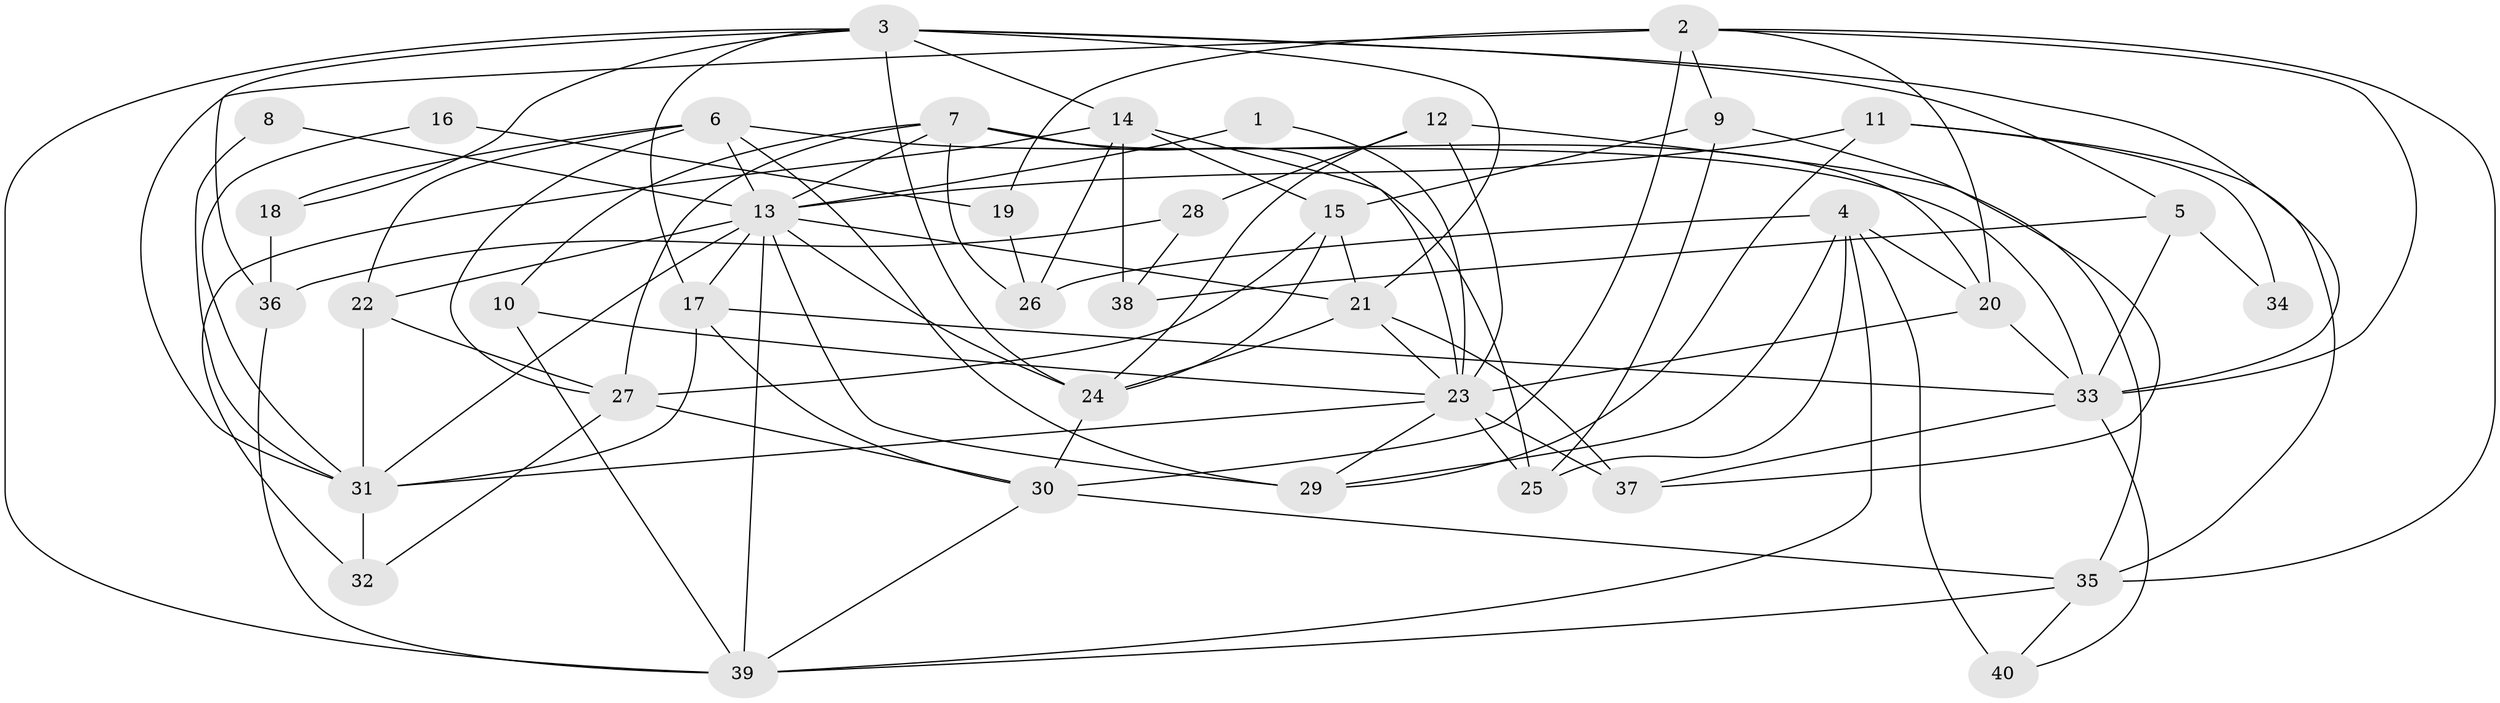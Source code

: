 // original degree distribution, {5: 0.189873417721519, 6: 0.08860759493670886, 3: 0.31645569620253167, 2: 0.13924050632911392, 4: 0.20253164556962025, 7: 0.0379746835443038, 8: 0.012658227848101266, 9: 0.012658227848101266}
// Generated by graph-tools (version 1.1) at 2025/02/03/09/25 03:02:04]
// undirected, 40 vertices, 100 edges
graph export_dot {
graph [start="1"]
  node [color=gray90,style=filled];
  1;
  2;
  3;
  4;
  5;
  6;
  7;
  8;
  9;
  10;
  11;
  12;
  13;
  14;
  15;
  16;
  17;
  18;
  19;
  20;
  21;
  22;
  23;
  24;
  25;
  26;
  27;
  28;
  29;
  30;
  31;
  32;
  33;
  34;
  35;
  36;
  37;
  38;
  39;
  40;
  1 -- 13 [weight=1.0];
  1 -- 23 [weight=1.0];
  2 -- 9 [weight=1.0];
  2 -- 19 [weight=2.0];
  2 -- 20 [weight=1.0];
  2 -- 30 [weight=1.0];
  2 -- 31 [weight=1.0];
  2 -- 33 [weight=1.0];
  2 -- 35 [weight=1.0];
  3 -- 5 [weight=1.0];
  3 -- 14 [weight=1.0];
  3 -- 17 [weight=1.0];
  3 -- 18 [weight=1.0];
  3 -- 21 [weight=1.0];
  3 -- 24 [weight=1.0];
  3 -- 33 [weight=1.0];
  3 -- 36 [weight=1.0];
  3 -- 39 [weight=1.0];
  4 -- 20 [weight=1.0];
  4 -- 25 [weight=1.0];
  4 -- 26 [weight=1.0];
  4 -- 29 [weight=1.0];
  4 -- 39 [weight=1.0];
  4 -- 40 [weight=2.0];
  5 -- 33 [weight=2.0];
  5 -- 34 [weight=1.0];
  5 -- 38 [weight=1.0];
  6 -- 13 [weight=1.0];
  6 -- 18 [weight=1.0];
  6 -- 22 [weight=1.0];
  6 -- 27 [weight=1.0];
  6 -- 29 [weight=1.0];
  6 -- 33 [weight=1.0];
  7 -- 10 [weight=1.0];
  7 -- 13 [weight=2.0];
  7 -- 20 [weight=1.0];
  7 -- 25 [weight=1.0];
  7 -- 26 [weight=1.0];
  7 -- 27 [weight=1.0];
  8 -- 13 [weight=1.0];
  8 -- 31 [weight=1.0];
  9 -- 15 [weight=2.0];
  9 -- 25 [weight=1.0];
  9 -- 37 [weight=1.0];
  10 -- 23 [weight=1.0];
  10 -- 39 [weight=1.0];
  11 -- 13 [weight=1.0];
  11 -- 29 [weight=1.0];
  11 -- 34 [weight=1.0];
  11 -- 35 [weight=1.0];
  12 -- 23 [weight=1.0];
  12 -- 24 [weight=1.0];
  12 -- 28 [weight=1.0];
  12 -- 35 [weight=1.0];
  13 -- 17 [weight=1.0];
  13 -- 21 [weight=1.0];
  13 -- 22 [weight=1.0];
  13 -- 24 [weight=1.0];
  13 -- 29 [weight=2.0];
  13 -- 31 [weight=1.0];
  13 -- 39 [weight=2.0];
  14 -- 15 [weight=1.0];
  14 -- 23 [weight=1.0];
  14 -- 26 [weight=1.0];
  14 -- 32 [weight=1.0];
  14 -- 38 [weight=2.0];
  15 -- 21 [weight=1.0];
  15 -- 24 [weight=1.0];
  15 -- 27 [weight=2.0];
  16 -- 19 [weight=2.0];
  16 -- 31 [weight=1.0];
  17 -- 30 [weight=1.0];
  17 -- 31 [weight=1.0];
  17 -- 33 [weight=1.0];
  18 -- 36 [weight=2.0];
  19 -- 26 [weight=1.0];
  20 -- 23 [weight=1.0];
  20 -- 33 [weight=1.0];
  21 -- 23 [weight=1.0];
  21 -- 24 [weight=1.0];
  21 -- 37 [weight=1.0];
  22 -- 27 [weight=1.0];
  22 -- 31 [weight=1.0];
  23 -- 25 [weight=1.0];
  23 -- 29 [weight=1.0];
  23 -- 31 [weight=1.0];
  23 -- 37 [weight=2.0];
  24 -- 30 [weight=1.0];
  27 -- 30 [weight=1.0];
  27 -- 32 [weight=1.0];
  28 -- 36 [weight=1.0];
  28 -- 38 [weight=1.0];
  30 -- 35 [weight=1.0];
  30 -- 39 [weight=1.0];
  31 -- 32 [weight=1.0];
  33 -- 37 [weight=1.0];
  33 -- 40 [weight=1.0];
  35 -- 39 [weight=1.0];
  35 -- 40 [weight=1.0];
  36 -- 39 [weight=1.0];
}
